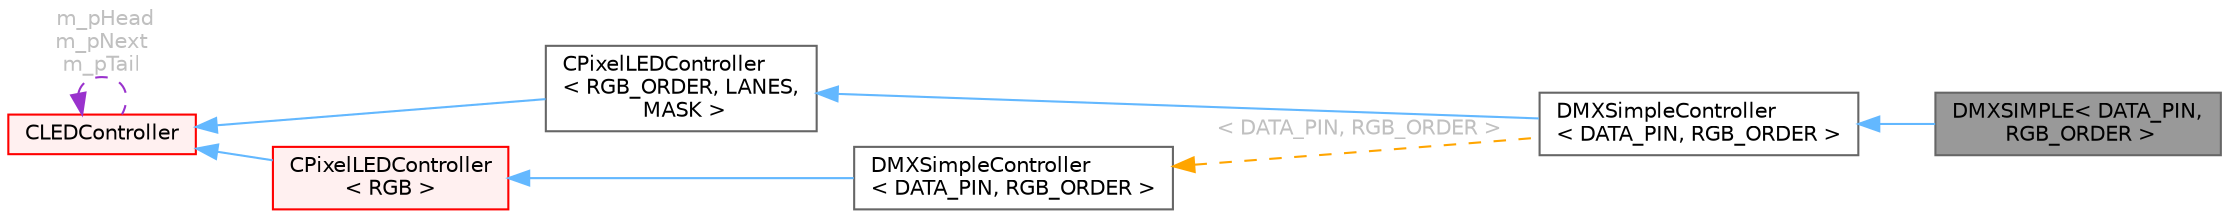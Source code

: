 digraph "DMXSIMPLE&lt; DATA_PIN, RGB_ORDER &gt;"
{
 // LATEX_PDF_SIZE
  bgcolor="transparent";
  edge [fontname=Helvetica,fontsize=10,labelfontname=Helvetica,labelfontsize=10];
  node [fontname=Helvetica,fontsize=10,shape=box,height=0.2,width=0.4];
  rankdir="LR";
  Node1 [id="Node000001",label="DMXSIMPLE\< DATA_PIN,\l RGB_ORDER \>",height=0.2,width=0.4,color="gray40", fillcolor="grey60", style="filled", fontcolor="black",tooltip="DMX512 based LED controller class, using the DmxSimple library."];
  Node2 -> Node1 [id="edge1_Node000001_Node000002",dir="back",color="steelblue1",style="solid",tooltip=" "];
  Node2 [id="Node000002",label="DMXSimpleController\l\< DATA_PIN, RGB_ORDER \>",height=0.2,width=0.4,color="gray40", fillcolor="white", style="filled",URL="$d0/da7/class_d_m_x_simple_controller.html",tooltip=" "];
  Node3 -> Node2 [id="edge2_Node000002_Node000003",dir="back",color="steelblue1",style="solid",tooltip=" "];
  Node3 [id="Node000003",label="CPixelLEDController\l\< RGB_ORDER, LANES,\l MASK \>",height=0.2,width=0.4,color="gray40", fillcolor="white", style="filled",URL="$d0/dc9/class_c_pixel_l_e_d_controller.html",tooltip="Template extension of the CLEDController class."];
  Node4 -> Node3 [id="edge3_Node000003_Node000004",dir="back",color="steelblue1",style="solid",tooltip=" "];
  Node4 [id="Node000004",label="CLEDController",height=0.2,width=0.4,color="red", fillcolor="#FFF0F0", style="filled",URL="$d6/d2c/class_c_l_e_d_controller.html",tooltip="Base definition for an LED controller."];
  Node4 -> Node4 [id="edge4_Node000004_Node000004",dir="back",color="darkorchid3",style="dashed",tooltip=" ",label=" m_pHead\nm_pNext\nm_pTail",fontcolor="grey" ];
  Node7 -> Node2 [id="edge5_Node000002_Node000007",dir="back",color="orange",style="dashed",tooltip=" ",label=" \< DATA_PIN, RGB_ORDER \>",fontcolor="grey" ];
  Node7 [id="Node000007",label="DMXSimpleController\l\< DATA_PIN, RGB_ORDER \>",height=0.2,width=0.4,color="gray40", fillcolor="white", style="filled",URL="$d0/da7/class_d_m_x_simple_controller.html",tooltip="DMX512 based LED controller class, using the DmxSimple library."];
  Node8 -> Node7 [id="edge6_Node000007_Node000008",dir="back",color="steelblue1",style="solid",tooltip=" "];
  Node8 [id="Node000008",label="CPixelLEDController\l\< RGB \>",height=0.2,width=0.4,color="red", fillcolor="#FFF0F0", style="filled",URL="$d0/dc9/class_c_pixel_l_e_d_controller.html",tooltip=" "];
  Node4 -> Node8 [id="edge7_Node000008_Node000004",dir="back",color="steelblue1",style="solid",tooltip=" "];
}
